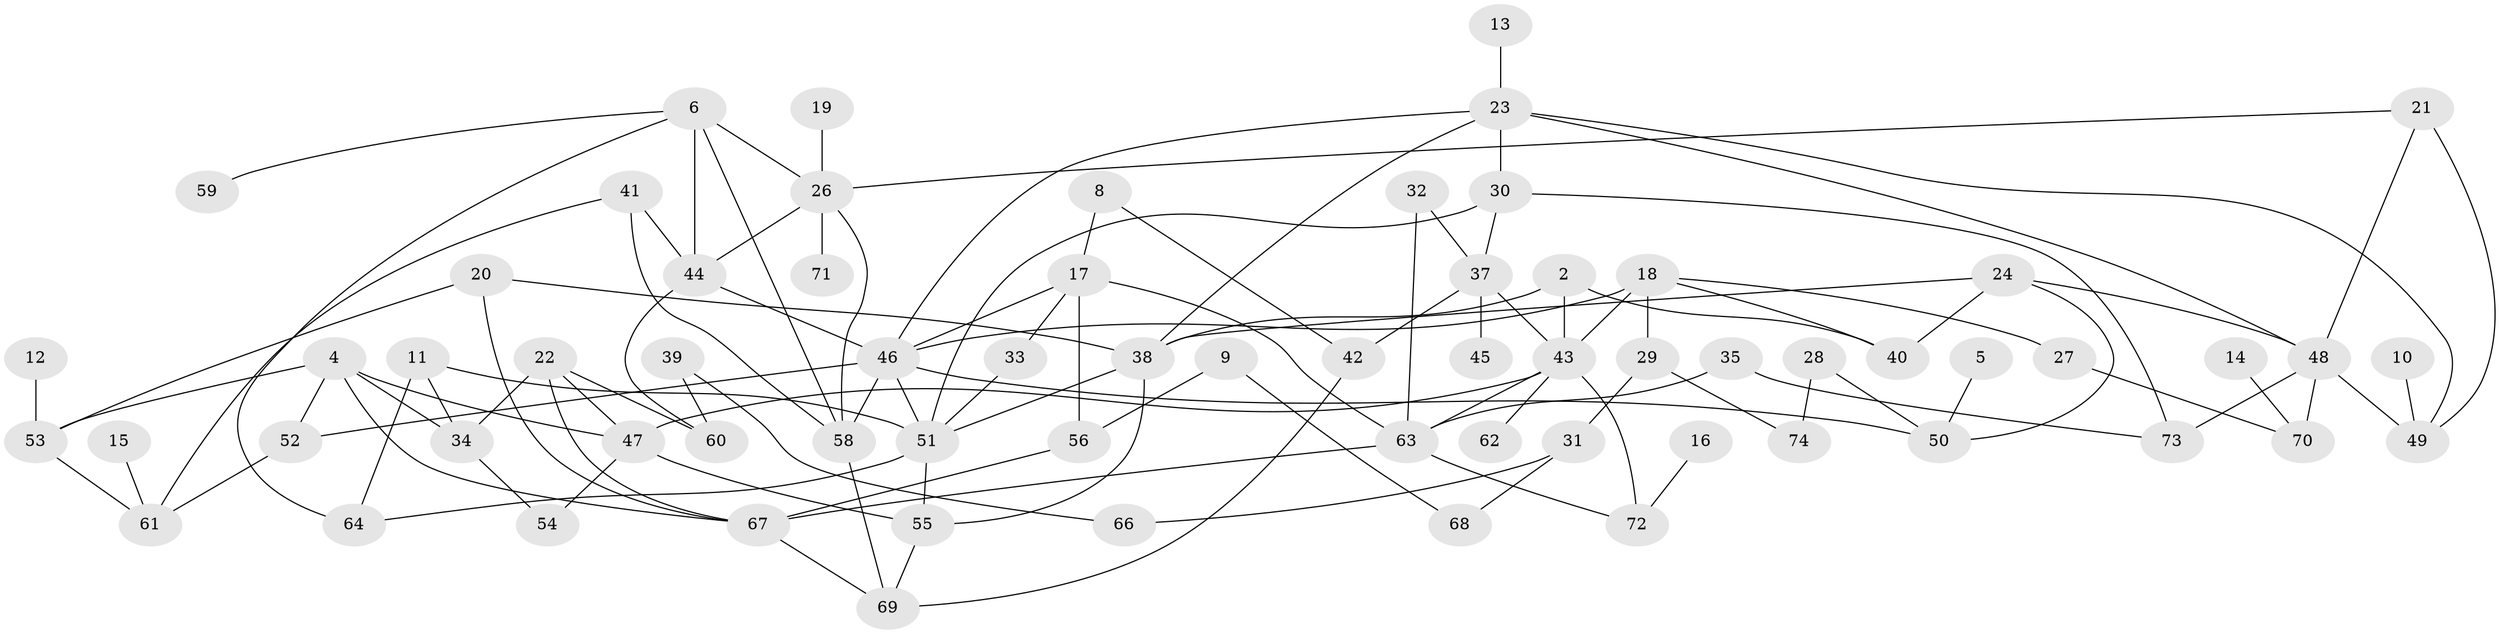 // original degree distribution, {2: 0.21666666666666667, 0: 0.05, 1: 0.26666666666666666, 3: 0.15833333333333333, 4: 0.15, 5: 0.1, 6: 0.025, 7: 0.025, 8: 0.008333333333333333}
// Generated by graph-tools (version 1.1) at 2025/35/03/04/25 23:35:57]
// undirected, 67 vertices, 111 edges
graph export_dot {
  node [color=gray90,style=filled];
  2;
  4;
  5;
  6;
  8;
  9;
  10;
  11;
  12;
  13;
  14;
  15;
  16;
  17;
  18;
  19;
  20;
  21;
  22;
  23;
  24;
  26;
  27;
  28;
  29;
  30;
  31;
  32;
  33;
  34;
  35;
  37;
  38;
  39;
  40;
  41;
  42;
  43;
  44;
  45;
  46;
  47;
  48;
  49;
  50;
  51;
  52;
  53;
  54;
  55;
  56;
  58;
  59;
  60;
  61;
  62;
  63;
  64;
  66;
  67;
  68;
  69;
  70;
  71;
  72;
  73;
  74;
  2 -- 38 [weight=1.0];
  2 -- 40 [weight=1.0];
  2 -- 43 [weight=1.0];
  4 -- 34 [weight=1.0];
  4 -- 47 [weight=1.0];
  4 -- 52 [weight=2.0];
  4 -- 53 [weight=1.0];
  4 -- 67 [weight=1.0];
  5 -- 50 [weight=1.0];
  6 -- 26 [weight=1.0];
  6 -- 44 [weight=1.0];
  6 -- 58 [weight=1.0];
  6 -- 59 [weight=1.0];
  6 -- 64 [weight=1.0];
  8 -- 17 [weight=1.0];
  8 -- 42 [weight=1.0];
  9 -- 56 [weight=1.0];
  9 -- 68 [weight=1.0];
  10 -- 49 [weight=1.0];
  11 -- 34 [weight=1.0];
  11 -- 51 [weight=1.0];
  11 -- 64 [weight=1.0];
  12 -- 53 [weight=1.0];
  13 -- 23 [weight=1.0];
  14 -- 70 [weight=1.0];
  15 -- 61 [weight=1.0];
  16 -- 72 [weight=1.0];
  17 -- 33 [weight=1.0];
  17 -- 46 [weight=1.0];
  17 -- 56 [weight=1.0];
  17 -- 63 [weight=1.0];
  18 -- 27 [weight=1.0];
  18 -- 29 [weight=1.0];
  18 -- 40 [weight=1.0];
  18 -- 43 [weight=1.0];
  18 -- 46 [weight=1.0];
  19 -- 26 [weight=1.0];
  20 -- 38 [weight=1.0];
  20 -- 53 [weight=1.0];
  20 -- 67 [weight=1.0];
  21 -- 26 [weight=1.0];
  21 -- 48 [weight=1.0];
  21 -- 49 [weight=1.0];
  22 -- 34 [weight=1.0];
  22 -- 47 [weight=1.0];
  22 -- 60 [weight=1.0];
  22 -- 67 [weight=1.0];
  23 -- 30 [weight=1.0];
  23 -- 38 [weight=1.0];
  23 -- 46 [weight=1.0];
  23 -- 48 [weight=1.0];
  23 -- 49 [weight=1.0];
  24 -- 38 [weight=1.0];
  24 -- 40 [weight=1.0];
  24 -- 48 [weight=1.0];
  24 -- 50 [weight=1.0];
  26 -- 44 [weight=1.0];
  26 -- 58 [weight=1.0];
  26 -- 71 [weight=1.0];
  27 -- 70 [weight=1.0];
  28 -- 50 [weight=1.0];
  28 -- 74 [weight=1.0];
  29 -- 31 [weight=1.0];
  29 -- 74 [weight=1.0];
  30 -- 37 [weight=1.0];
  30 -- 51 [weight=1.0];
  30 -- 73 [weight=1.0];
  31 -- 66 [weight=1.0];
  31 -- 68 [weight=1.0];
  32 -- 37 [weight=1.0];
  32 -- 63 [weight=1.0];
  33 -- 51 [weight=1.0];
  34 -- 54 [weight=1.0];
  35 -- 63 [weight=1.0];
  35 -- 73 [weight=1.0];
  37 -- 42 [weight=1.0];
  37 -- 43 [weight=1.0];
  37 -- 45 [weight=1.0];
  38 -- 51 [weight=1.0];
  38 -- 55 [weight=1.0];
  39 -- 60 [weight=1.0];
  39 -- 66 [weight=1.0];
  41 -- 44 [weight=1.0];
  41 -- 58 [weight=1.0];
  41 -- 61 [weight=1.0];
  42 -- 69 [weight=1.0];
  43 -- 47 [weight=1.0];
  43 -- 62 [weight=1.0];
  43 -- 63 [weight=1.0];
  43 -- 72 [weight=1.0];
  44 -- 46 [weight=2.0];
  44 -- 60 [weight=1.0];
  46 -- 50 [weight=1.0];
  46 -- 51 [weight=1.0];
  46 -- 52 [weight=1.0];
  46 -- 58 [weight=1.0];
  47 -- 54 [weight=1.0];
  47 -- 55 [weight=1.0];
  48 -- 49 [weight=1.0];
  48 -- 70 [weight=2.0];
  48 -- 73 [weight=1.0];
  51 -- 55 [weight=1.0];
  51 -- 64 [weight=1.0];
  52 -- 61 [weight=1.0];
  53 -- 61 [weight=1.0];
  55 -- 69 [weight=1.0];
  56 -- 67 [weight=1.0];
  58 -- 69 [weight=1.0];
  63 -- 67 [weight=1.0];
  63 -- 72 [weight=1.0];
  67 -- 69 [weight=1.0];
}
